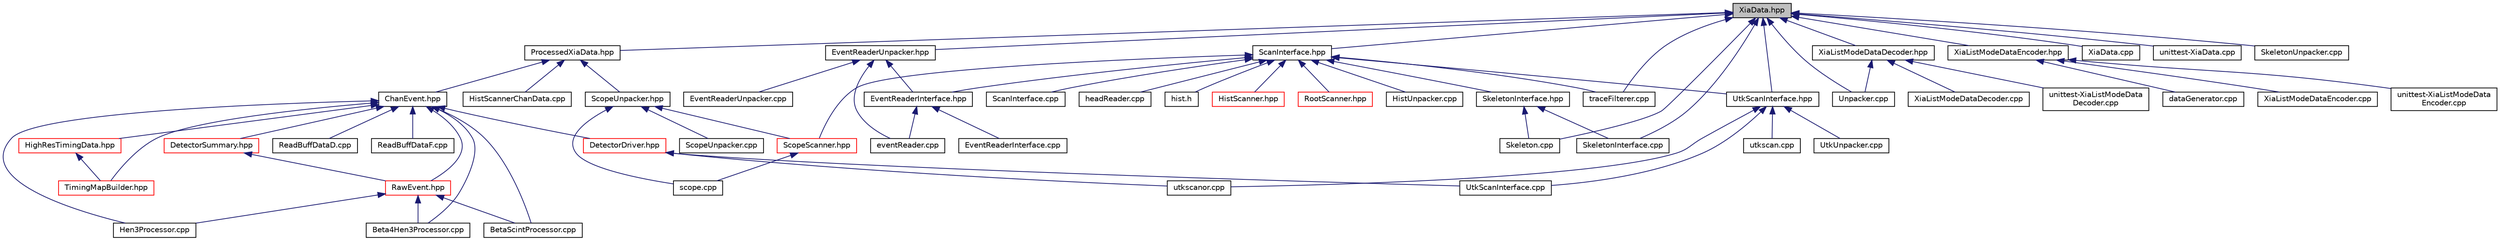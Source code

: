 digraph "XiaData.hpp"
{
  edge [fontname="Helvetica",fontsize="10",labelfontname="Helvetica",labelfontsize="10"];
  node [fontname="Helvetica",fontsize="10",shape=record];
  Node1 [label="XiaData.hpp",height=0.2,width=0.4,color="black", fillcolor="grey75", style="filled", fontcolor="black"];
  Node1 -> Node2 [dir="back",color="midnightblue",fontsize="10",style="solid",fontname="Helvetica"];
  Node2 [label="ProcessedXiaData.hpp",height=0.2,width=0.4,color="black", fillcolor="white", style="filled",URL="$dc/dec/_processed_xia_data_8hpp.html",tooltip="An XiaData object that has undergone additional processing. "];
  Node2 -> Node3 [dir="back",color="midnightblue",fontsize="10",style="solid",fontname="Helvetica"];
  Node3 [label="HistScannerChanData.cpp",height=0.2,width=0.4,color="black", fillcolor="white", style="filled",URL="$dd/d0e/_hist_scanner_chan_data_8cpp.html"];
  Node2 -> Node4 [dir="back",color="midnightblue",fontsize="10",style="solid",fontname="Helvetica"];
  Node4 [label="ScopeUnpacker.hpp",height=0.2,width=0.4,color="black", fillcolor="white", style="filled",URL="$d5/d77/_scope_unpacker_8hpp.html"];
  Node4 -> Node5 [dir="back",color="midnightblue",fontsize="10",style="solid",fontname="Helvetica"];
  Node5 [label="ScopeScanner.hpp",height=0.2,width=0.4,color="red", fillcolor="white", style="filled",URL="$d0/da9/_scope_scanner_8hpp.html"];
  Node5 -> Node6 [dir="back",color="midnightblue",fontsize="10",style="solid",fontname="Helvetica"];
  Node6 [label="scope.cpp",height=0.2,width=0.4,color="black", fillcolor="white", style="filled",URL="$d8/dd1/scope_8cpp.html"];
  Node4 -> Node6 [dir="back",color="midnightblue",fontsize="10",style="solid",fontname="Helvetica"];
  Node4 -> Node7 [dir="back",color="midnightblue",fontsize="10",style="solid",fontname="Helvetica"];
  Node7 [label="ScopeUnpacker.cpp",height=0.2,width=0.4,color="black", fillcolor="white", style="filled",URL="$df/dc3/_scope_unpacker_8cpp.html",tooltip="Unpacker class for scope program. "];
  Node2 -> Node8 [dir="back",color="midnightblue",fontsize="10",style="solid",fontname="Helvetica"];
  Node8 [label="ChanEvent.hpp",height=0.2,width=0.4,color="black", fillcolor="white", style="filled",URL="$df/dcf/_chan_event_8hpp.html",tooltip="A Class to define what a channel event is. "];
  Node8 -> Node9 [dir="back",color="midnightblue",fontsize="10",style="solid",fontname="Helvetica"];
  Node9 [label="HighResTimingData.hpp",height=0.2,width=0.4,color="red", fillcolor="white", style="filled",URL="$df/d14/_high_res_timing_data_8hpp.html",tooltip="Class to hold all of the information for high resolution timing. "];
  Node9 -> Node10 [dir="back",color="midnightblue",fontsize="10",style="solid",fontname="Helvetica"];
  Node10 [label="TimingMapBuilder.hpp",height=0.2,width=0.4,color="red", fillcolor="white", style="filled",URL="$df/d79/_timing_map_builder_8hpp.html",tooltip="Class to build timing maps. "];
  Node8 -> Node11 [dir="back",color="midnightblue",fontsize="10",style="solid",fontname="Helvetica"];
  Node11 [label="DetectorSummary.hpp",height=0.2,width=0.4,color="red", fillcolor="white", style="filled",URL="$de/d02/_detector_summary_8hpp.html",tooltip="A class that generates summaries of detector types/subtypes/tags that are requested by the user..."];
  Node11 -> Node12 [dir="back",color="midnightblue",fontsize="10",style="solid",fontname="Helvetica"];
  Node12 [label="RawEvent.hpp",height=0.2,width=0.4,color="red", fillcolor="white", style="filled",URL="$d0/d24/_raw_event_8hpp.html",tooltip="Header file for the rawevent. "];
  Node12 -> Node13 [dir="back",color="midnightblue",fontsize="10",style="solid",fontname="Helvetica"];
  Node13 [label="Beta4Hen3Processor.cpp",height=0.2,width=0.4,color="black", fillcolor="white", style="filled",URL="$dd/df6/_beta4_hen3_processor_8cpp.html"];
  Node12 -> Node14 [dir="back",color="midnightblue",fontsize="10",style="solid",fontname="Helvetica"];
  Node14 [label="BetaScintProcessor.cpp",height=0.2,width=0.4,color="black", fillcolor="white", style="filled",URL="$d0/d37/_beta_scint_processor_8cpp.html"];
  Node12 -> Node15 [dir="back",color="midnightblue",fontsize="10",style="solid",fontname="Helvetica"];
  Node15 [label="Hen3Processor.cpp",height=0.2,width=0.4,color="black", fillcolor="white", style="filled",URL="$d7/d49/_hen3_processor_8cpp.html"];
  Node8 -> Node12 [dir="back",color="midnightblue",fontsize="10",style="solid",fontname="Helvetica"];
  Node8 -> Node16 [dir="back",color="midnightblue",fontsize="10",style="solid",fontname="Helvetica"];
  Node16 [label="DetectorDriver.hpp",height=0.2,width=0.4,color="red", fillcolor="white", style="filled",URL="$dd/dfe/_detector_driver_8hpp.html",tooltip="Main Driver for event processing. "];
  Node16 -> Node17 [dir="back",color="midnightblue",fontsize="10",style="solid",fontname="Helvetica"];
  Node17 [label="UtkScanInterface.cpp",height=0.2,width=0.4,color="black", fillcolor="white", style="filled",URL="$d6/d72/_utk_scan_interface_8cpp.html",tooltip="Derived class handling the interface with utkscan. "];
  Node16 -> Node18 [dir="back",color="midnightblue",fontsize="10",style="solid",fontname="Helvetica"];
  Node18 [label="utkscanor.cpp",height=0.2,width=0.4,color="black", fillcolor="white", style="filled",URL="$d1/dd5/utkscanor_8cpp.html"];
  Node8 -> Node10 [dir="back",color="midnightblue",fontsize="10",style="solid",fontname="Helvetica"];
  Node8 -> Node19 [dir="back",color="midnightblue",fontsize="10",style="solid",fontname="Helvetica"];
  Node19 [label="ReadBuffDataD.cpp",height=0.2,width=0.4,color="black", fillcolor="white", style="filled",URL="$d7/d9b/_read_buff_data_d_8cpp.html",tooltip="retrieve data from raw buffer array ibuf "];
  Node8 -> Node20 [dir="back",color="midnightblue",fontsize="10",style="solid",fontname="Helvetica"];
  Node20 [label="ReadBuffDataF.cpp",height=0.2,width=0.4,color="black", fillcolor="white", style="filled",URL="$de/dbc/_read_buff_data_f_8cpp.html",tooltip="retrieve data from raw buffer array ibuf "];
  Node8 -> Node13 [dir="back",color="midnightblue",fontsize="10",style="solid",fontname="Helvetica"];
  Node8 -> Node14 [dir="back",color="midnightblue",fontsize="10",style="solid",fontname="Helvetica"];
  Node8 -> Node15 [dir="back",color="midnightblue",fontsize="10",style="solid",fontname="Helvetica"];
  Node1 -> Node21 [dir="back",color="midnightblue",fontsize="10",style="solid",fontname="Helvetica"];
  Node21 [label="ScanInterface.hpp",height=0.2,width=0.4,color="black", fillcolor="white", style="filled",URL="$da/d8e/_scan_interface_8hpp.html",tooltip="A class to handle reading from various UTK/ORNL pixie16 data formats. "];
  Node21 -> Node22 [dir="back",color="midnightblue",fontsize="10",style="solid",fontname="Helvetica"];
  Node22 [label="ScanInterface.cpp",height=0.2,width=0.4,color="black", fillcolor="white", style="filled",URL="$de/d60/_scan_interface_8cpp.html",tooltip="A class to handle reading from various UTK/ORNL pixie16 data formats. "];
  Node21 -> Node23 [dir="back",color="midnightblue",fontsize="10",style="solid",fontname="Helvetica"];
  Node23 [label="EventReaderInterface.hpp",height=0.2,width=0.4,color="black", fillcolor="white", style="filled",URL="$dd/dda/_event_reader_interface_8hpp.html",tooltip="Derived class to handle the user interface for EventReader. "];
  Node23 -> Node24 [dir="back",color="midnightblue",fontsize="10",style="solid",fontname="Helvetica"];
  Node24 [label="eventReader.cpp",height=0.2,width=0.4,color="black", fillcolor="white", style="filled",URL="$d9/d0e/event_reader_8cpp.html"];
  Node23 -> Node25 [dir="back",color="midnightblue",fontsize="10",style="solid",fontname="Helvetica"];
  Node25 [label="EventReaderInterface.cpp",height=0.2,width=0.4,color="black", fillcolor="white", style="filled",URL="$d8/d83/_event_reader_interface_8cpp.html",tooltip="Derived class to handle the user interface for EventReader. "];
  Node21 -> Node26 [dir="back",color="midnightblue",fontsize="10",style="solid",fontname="Helvetica"];
  Node26 [label="headReader.cpp",height=0.2,width=0.4,color="black", fillcolor="white", style="filled",URL="$d7/d75/head_reader_8cpp.html"];
  Node21 -> Node27 [dir="back",color="midnightblue",fontsize="10",style="solid",fontname="Helvetica"];
  Node27 [label="hist.h",height=0.2,width=0.4,color="black", fillcolor="white", style="filled",URL="$df/dce/hist_8h.html"];
  Node21 -> Node28 [dir="back",color="midnightblue",fontsize="10",style="solid",fontname="Helvetica"];
  Node28 [label="HistScanner.hpp",height=0.2,width=0.4,color="red", fillcolor="white", style="filled",URL="$dd/d60/_hist_scanner_8hpp.html"];
  Node21 -> Node29 [dir="back",color="midnightblue",fontsize="10",style="solid",fontname="Helvetica"];
  Node29 [label="RootScanner.hpp",height=0.2,width=0.4,color="red", fillcolor="white", style="filled",URL="$d4/db1/_root_scanner_8hpp.html"];
  Node21 -> Node30 [dir="back",color="midnightblue",fontsize="10",style="solid",fontname="Helvetica"];
  Node30 [label="HistUnpacker.cpp",height=0.2,width=0.4,color="black", fillcolor="white", style="filled",URL="$da/dff/_hist_unpacker_8cpp.html"];
  Node21 -> Node5 [dir="back",color="midnightblue",fontsize="10",style="solid",fontname="Helvetica"];
  Node21 -> Node31 [dir="back",color="midnightblue",fontsize="10",style="solid",fontname="Helvetica"];
  Node31 [label="SkeletonInterface.hpp",height=0.2,width=0.4,color="black", fillcolor="white", style="filled",URL="$db/d0f/_skeleton_interface_8hpp.html"];
  Node31 -> Node32 [dir="back",color="midnightblue",fontsize="10",style="solid",fontname="Helvetica"];
  Node32 [label="Skeleton.cpp",height=0.2,width=0.4,color="black", fillcolor="white", style="filled",URL="$d1/dcb/_skeleton_8cpp.html",tooltip="The main program for the Skeleton example analysis program. "];
  Node31 -> Node33 [dir="back",color="midnightblue",fontsize="10",style="solid",fontname="Helvetica"];
  Node33 [label="SkeletonInterface.cpp",height=0.2,width=0.4,color="black", fillcolor="white", style="filled",URL="$d2/de1/_skeleton_interface_8cpp.html"];
  Node21 -> Node34 [dir="back",color="midnightblue",fontsize="10",style="solid",fontname="Helvetica"];
  Node34 [label="traceFilterer.cpp",height=0.2,width=0.4,color="black", fillcolor="white", style="filled",URL="$da/d89/trace_filterer_8cpp.html"];
  Node21 -> Node35 [dir="back",color="midnightblue",fontsize="10",style="solid",fontname="Helvetica"];
  Node35 [label="UtkScanInterface.hpp",height=0.2,width=0.4,color="black", fillcolor="white", style="filled",URL="$da/d00/_utk_scan_interface_8hpp.html"];
  Node35 -> Node36 [dir="back",color="midnightblue",fontsize="10",style="solid",fontname="Helvetica"];
  Node36 [label="utkscan.cpp",height=0.2,width=0.4,color="black", fillcolor="white", style="filled",URL="$d7/d8c/utkscan_8cpp.html"];
  Node35 -> Node17 [dir="back",color="midnightblue",fontsize="10",style="solid",fontname="Helvetica"];
  Node35 -> Node18 [dir="back",color="midnightblue",fontsize="10",style="solid",fontname="Helvetica"];
  Node35 -> Node37 [dir="back",color="midnightblue",fontsize="10",style="solid",fontname="Helvetica"];
  Node37 [label="UtkUnpacker.cpp",height=0.2,width=0.4,color="black", fillcolor="white", style="filled",URL="$df/d40/_utk_unpacker_8cpp.html",tooltip="A child of the Unpacker class that is used to replace some of the functionality of the PixieStd..."];
  Node1 -> Node38 [dir="back",color="midnightblue",fontsize="10",style="solid",fontname="Helvetica"];
  Node38 [label="XiaListModeDataDecoder.hpp",height=0.2,width=0.4,color="black", fillcolor="white", style="filled",URL="$d4/d05/_xia_list_mode_data_decoder_8hpp.html",tooltip="Class that handles decoding list mode data from XIA Pixie-16 modules. "];
  Node38 -> Node39 [dir="back",color="midnightblue",fontsize="10",style="solid",fontname="Helvetica"];
  Node39 [label="Unpacker.cpp",height=0.2,width=0.4,color="black", fillcolor="white", style="filled",URL="$d0/d31/_unpacker_8cpp.html",tooltip="A class to handle the unpacking of UTK/ORNL style pixie16 data spills. "];
  Node38 -> Node40 [dir="back",color="midnightblue",fontsize="10",style="solid",fontname="Helvetica"];
  Node40 [label="XiaListModeDataDecoder.cpp",height=0.2,width=0.4,color="black", fillcolor="white", style="filled",URL="$d0/dab/_xia_list_mode_data_decoder_8cpp.html"];
  Node38 -> Node41 [dir="back",color="midnightblue",fontsize="10",style="solid",fontname="Helvetica"];
  Node41 [label="unittest-XiaListModeData\lDecoder.cpp",height=0.2,width=0.4,color="black", fillcolor="white", style="filled",URL="$da/df0/unittest-_xia_list_mode_data_decoder_8cpp.html",tooltip="Unit tests for the XiaListModeDataDecoder class. "];
  Node1 -> Node42 [dir="back",color="midnightblue",fontsize="10",style="solid",fontname="Helvetica"];
  Node42 [label="XiaListModeDataEncoder.hpp",height=0.2,width=0.4,color="black", fillcolor="white", style="filled",URL="$d3/d8f/_xia_list_mode_data_encoder_8hpp.html",tooltip="Class that handles encoding Pixie-16 list mode data from a XiaData class. "];
  Node42 -> Node43 [dir="back",color="midnightblue",fontsize="10",style="solid",fontname="Helvetica"];
  Node43 [label="dataGenerator.cpp",height=0.2,width=0.4,color="black", fillcolor="white", style="filled",URL="$d5/d9e/data_generator_8cpp.html",tooltip="A program that will generate data when provided with a firmware and frequency. "];
  Node42 -> Node44 [dir="back",color="midnightblue",fontsize="10",style="solid",fontname="Helvetica"];
  Node44 [label="XiaListModeDataEncoder.cpp",height=0.2,width=0.4,color="black", fillcolor="white", style="filled",URL="$d9/d05/_xia_list_mode_data_encoder_8cpp.html"];
  Node42 -> Node45 [dir="back",color="midnightblue",fontsize="10",style="solid",fontname="Helvetica"];
  Node45 [label="unittest-XiaListModeData\lEncoder.cpp",height=0.2,width=0.4,color="black", fillcolor="white", style="filled",URL="$d3/d66/unittest-_xia_list_mode_data_encoder_8cpp.html",tooltip="Unit tests for the XiaListModeDataDecoder class. "];
  Node1 -> Node39 [dir="back",color="midnightblue",fontsize="10",style="solid",fontname="Helvetica"];
  Node1 -> Node46 [dir="back",color="midnightblue",fontsize="10",style="solid",fontname="Helvetica"];
  Node46 [label="XiaData.cpp",height=0.2,width=0.4,color="black", fillcolor="white", style="filled",URL="$d8/d3e/_xia_data_8cpp.html",tooltip="A class that holds information from the XIA LLC. Pixie-16 List Mode Data. "];
  Node1 -> Node47 [dir="back",color="midnightblue",fontsize="10",style="solid",fontname="Helvetica"];
  Node47 [label="unittest-XiaData.cpp",height=0.2,width=0.4,color="black", fillcolor="white", style="filled",URL="$da/de2/unittest-_xia_data_8cpp.html",tooltip="A program that will execute unit tests on XiaData. "];
  Node1 -> Node48 [dir="back",color="midnightblue",fontsize="10",style="solid",fontname="Helvetica"];
  Node48 [label="EventReaderUnpacker.hpp",height=0.2,width=0.4,color="black", fillcolor="white", style="filled",URL="$d9/d0a/_event_reader_unpacker_8hpp.html",tooltip="Derived class to handle unpacking of events for EventReader. "];
  Node48 -> Node23 [dir="back",color="midnightblue",fontsize="10",style="solid",fontname="Helvetica"];
  Node48 -> Node24 [dir="back",color="midnightblue",fontsize="10",style="solid",fontname="Helvetica"];
  Node48 -> Node49 [dir="back",color="midnightblue",fontsize="10",style="solid",fontname="Helvetica"];
  Node49 [label="EventReaderUnpacker.cpp",height=0.2,width=0.4,color="black", fillcolor="white", style="filled",URL="$d4/d53/_event_reader_unpacker_8cpp.html",tooltip="Derived class to handle unpacking of events for EventReader. "];
  Node1 -> Node32 [dir="back",color="midnightblue",fontsize="10",style="solid",fontname="Helvetica"];
  Node1 -> Node33 [dir="back",color="midnightblue",fontsize="10",style="solid",fontname="Helvetica"];
  Node1 -> Node50 [dir="back",color="midnightblue",fontsize="10",style="solid",fontname="Helvetica"];
  Node50 [label="SkeletonUnpacker.cpp",height=0.2,width=0.4,color="black", fillcolor="white", style="filled",URL="$d9/da9/_skeleton_unpacker_8cpp.html"];
  Node1 -> Node34 [dir="back",color="midnightblue",fontsize="10",style="solid",fontname="Helvetica"];
  Node1 -> Node35 [dir="back",color="midnightblue",fontsize="10",style="solid",fontname="Helvetica"];
}
